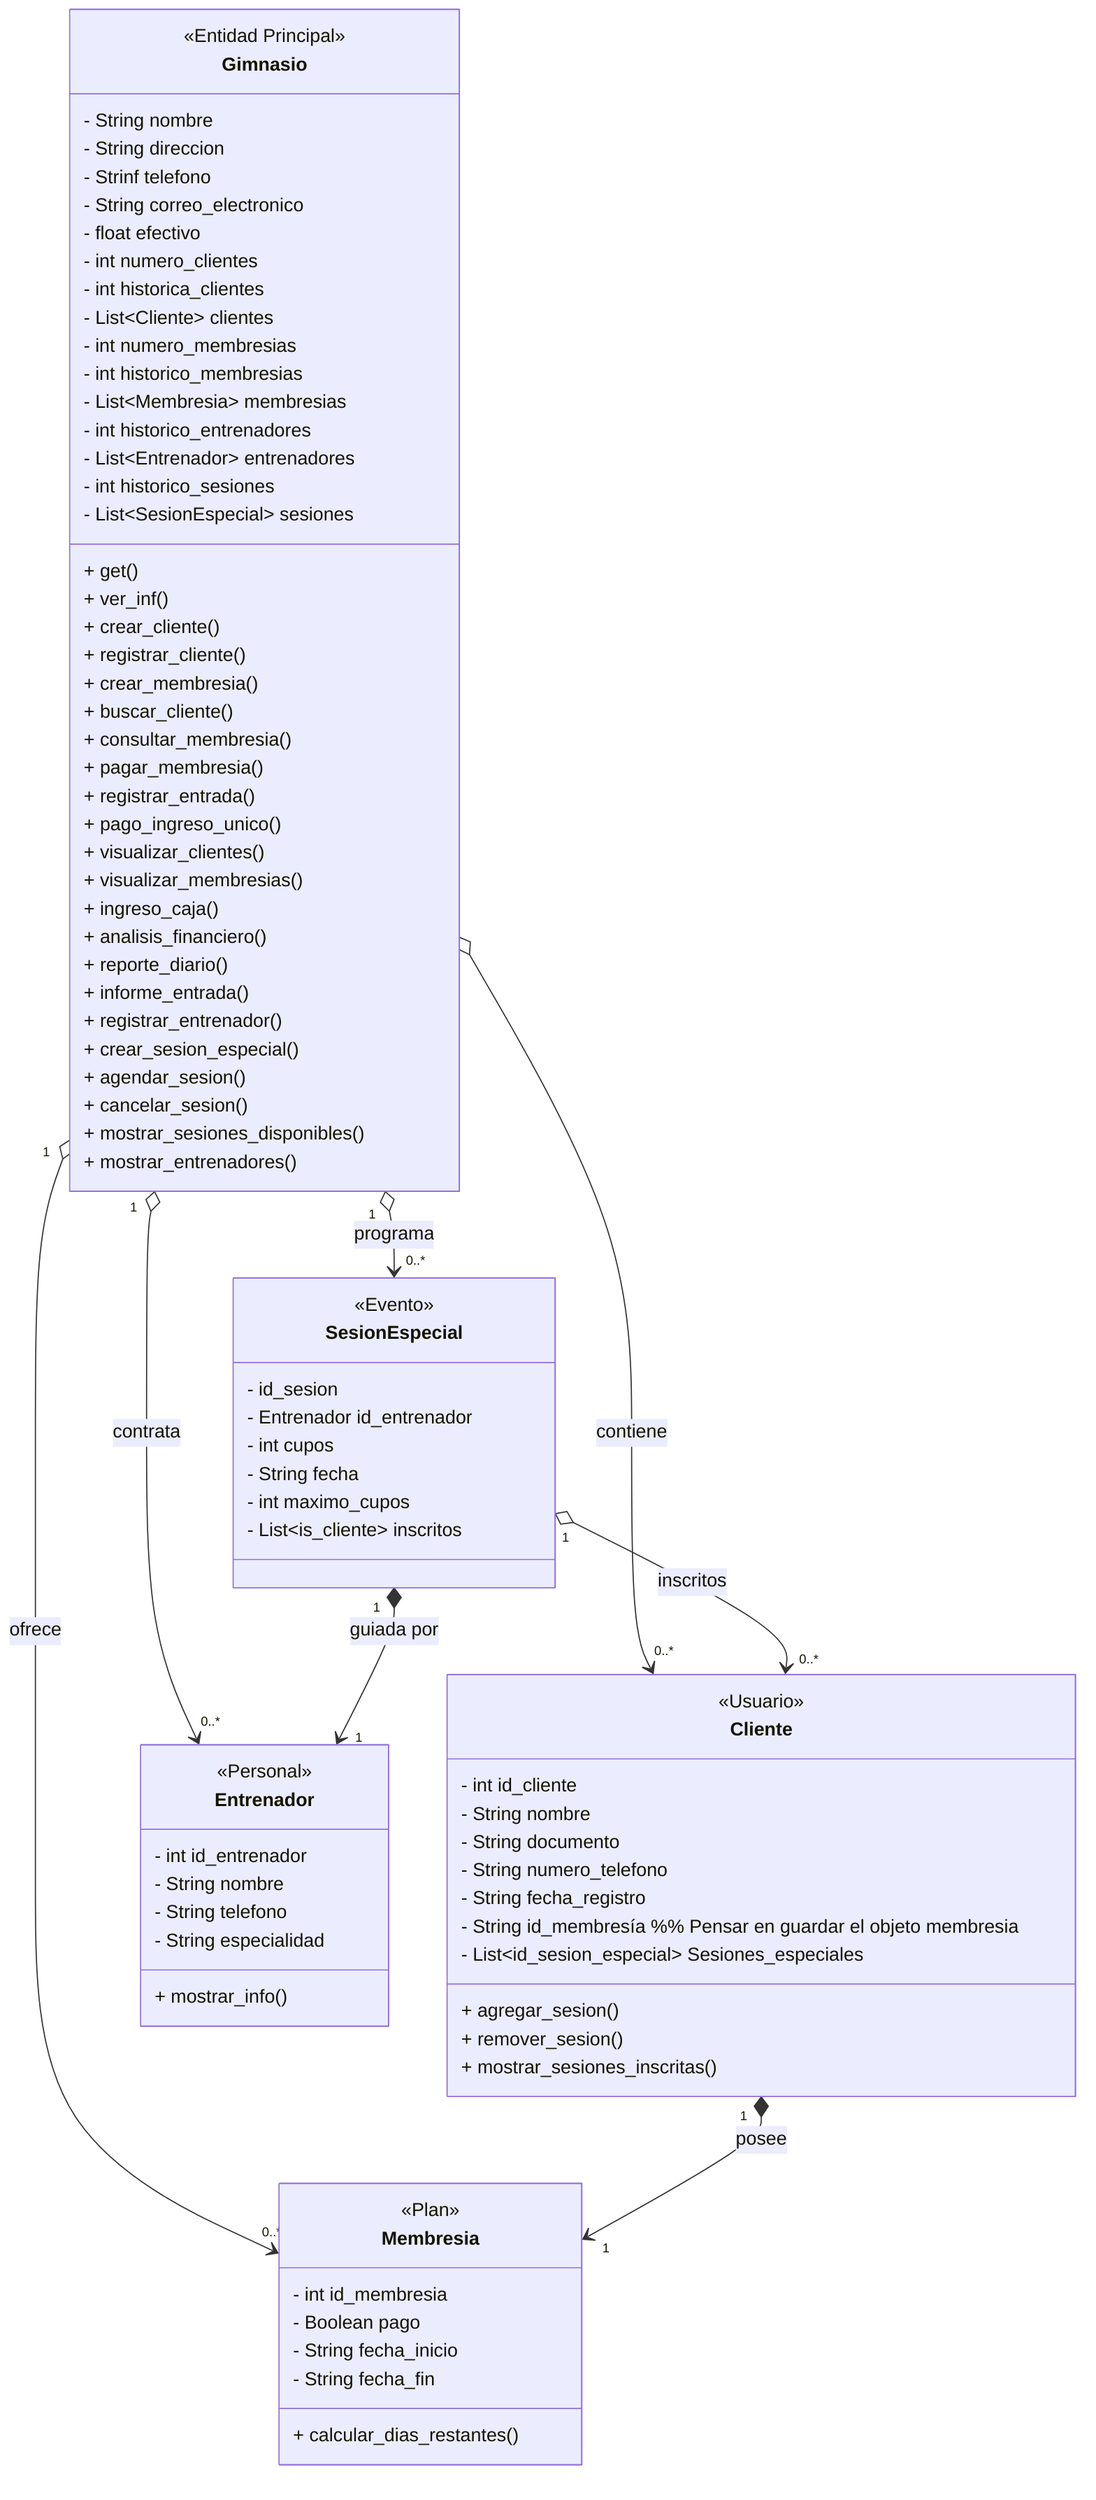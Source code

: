 classDiagram

%% =========================
%% SUBGRUPO: GIMNASIO Y SU ECOSISTEMA
%% =========================

class Gimnasio {
  <<Entidad Principal>>
  - String nombre
  - String direccion
  - Strinf telefono
  - String correo_electronico
  - float efectivo
  - int numero_clientes
  - int historica_clientes
  - List~Cliente~ clientes
  - int numero_membresias
  - int historico_membresias
  - List~Membresia~ membresias
  - int historico_entrenadores
  - List~Entrenador~ entrenadores
  - int historico_sesiones
  - List~SesionEspecial~ sesiones
  
  + get()
  + ver_inf()
  + crear_cliente()
  + registrar_cliente()
  + crear_membresia()
  + buscar_cliente()
  + consultar_membresia()
  + pagar_membresia()

  + registrar_entrada()
  + pago_ingreso_unico()

  + visualizar_clientes()
  + visualizar_membresias()

  + ingreso_caja()

  + analisis_financiero()
  + reporte_diario()
  + informe_entrada()

  + registrar_entrenador()
  + crear_sesion_especial()
  + agendar_sesion()
  + cancelar_sesion()
  + mostrar_sesiones_disponibles()
  + mostrar_entrenadores()
}

%% =========================
%% SUBGRUPO: CLIENTES Y MEMBRESÍAS
%% =========================

class Cliente {
  <<Usuario>>
  - int id_cliente
  - String nombre
  - String documento
  - String numero_telefono
  - String fecha_registro

  - String id_membresía %% Pensar en guardar el objeto membresia
  - List~id_sesion_especial~ Sesiones_especiales
  
  %% +pago_ingreso_unico()
  %% +pagar_membresia()
  %% +solicitar_sesion()

  + agregar_sesion()
  + remover_sesion()
  + mostrar_sesiones_inscritas()
}

class Membresia {
  <<Plan>>
  - int id_membresia
  - Boolean pago
  - String fecha_inicio
  - String fecha_fin
  
  + calcular_dias_restantes()
}

%% =========================
%% SUBGRUPO: ENTRENADORES Y SESIONES
%% =========================

class Entrenador {
  <<Personal>>
  - int id_entrenador
  - String nombre
  - String telefono
  - String especialidad

  + mostrar_info()
}

class SesionEspecial {
  <<Evento>>
  - id_sesion
  - Entrenador id_entrenador
  - int cupos
  - String fecha
  - int maximo_cupos
  - List~is_cliente~ inscritos
}

%% =========================
%% RELACIONES PRINCIPALES
%% =========================

Gimnasio "1" o--> "0..*" Cliente : contiene
Gimnasio "1" o--> "0..*" Membresia : ofrece
Gimnasio "1" o--> "0..*" Entrenador : contrata
Gimnasio "1" o--> "0..*" SesionEspecial : programa
Cliente "1" *--> "1" Membresia : posee
SesionEspecial "1" o--> "0..*" Cliente : inscritos
SesionEspecial "1" *--> "1" Entrenador : guiada por